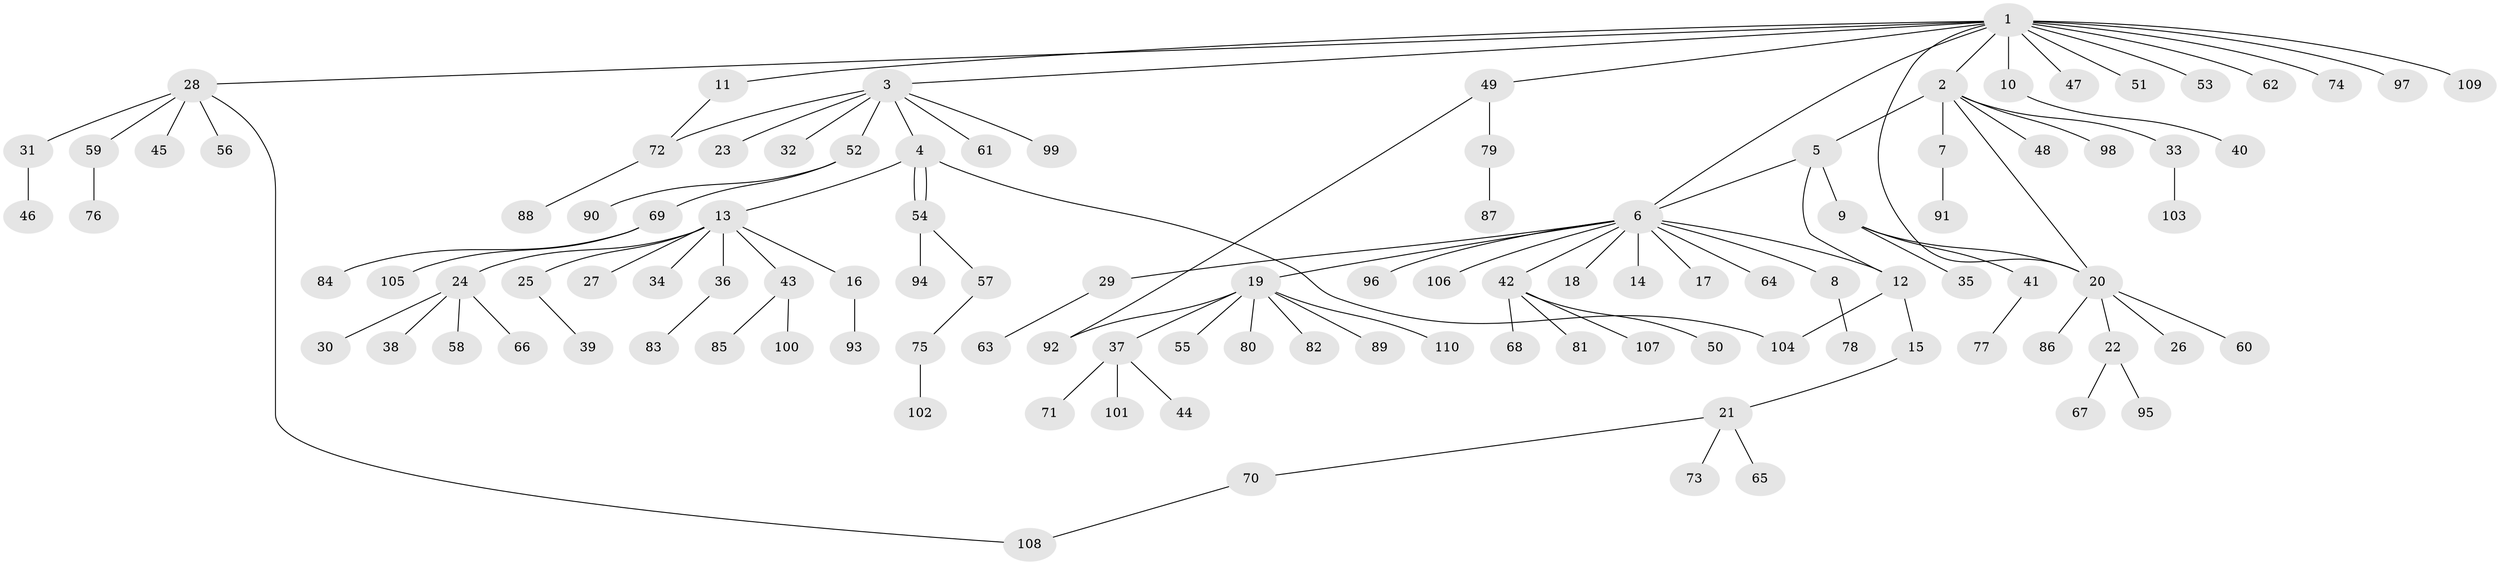 // coarse degree distribution, {19: 0.011904761904761904, 6: 0.011904761904761904, 9: 0.011904761904761904, 11: 0.011904761904761904, 14: 0.011904761904761904, 2: 0.13095238095238096, 1: 0.6785714285714286, 3: 0.07142857142857142, 7: 0.011904761904761904, 4: 0.03571428571428571, 5: 0.011904761904761904}
// Generated by graph-tools (version 1.1) at 2025/23/03/03/25 07:23:52]
// undirected, 110 vertices, 118 edges
graph export_dot {
graph [start="1"]
  node [color=gray90,style=filled];
  1;
  2;
  3;
  4;
  5;
  6;
  7;
  8;
  9;
  10;
  11;
  12;
  13;
  14;
  15;
  16;
  17;
  18;
  19;
  20;
  21;
  22;
  23;
  24;
  25;
  26;
  27;
  28;
  29;
  30;
  31;
  32;
  33;
  34;
  35;
  36;
  37;
  38;
  39;
  40;
  41;
  42;
  43;
  44;
  45;
  46;
  47;
  48;
  49;
  50;
  51;
  52;
  53;
  54;
  55;
  56;
  57;
  58;
  59;
  60;
  61;
  62;
  63;
  64;
  65;
  66;
  67;
  68;
  69;
  70;
  71;
  72;
  73;
  74;
  75;
  76;
  77;
  78;
  79;
  80;
  81;
  82;
  83;
  84;
  85;
  86;
  87;
  88;
  89;
  90;
  91;
  92;
  93;
  94;
  95;
  96;
  97;
  98;
  99;
  100;
  101;
  102;
  103;
  104;
  105;
  106;
  107;
  108;
  109;
  110;
  1 -- 2;
  1 -- 3;
  1 -- 6;
  1 -- 10;
  1 -- 11;
  1 -- 20;
  1 -- 28;
  1 -- 47;
  1 -- 49;
  1 -- 51;
  1 -- 53;
  1 -- 62;
  1 -- 74;
  1 -- 97;
  1 -- 109;
  2 -- 5;
  2 -- 7;
  2 -- 20;
  2 -- 33;
  2 -- 48;
  2 -- 98;
  3 -- 4;
  3 -- 23;
  3 -- 32;
  3 -- 52;
  3 -- 61;
  3 -- 72;
  3 -- 99;
  4 -- 13;
  4 -- 54;
  4 -- 54;
  4 -- 104;
  5 -- 6;
  5 -- 9;
  5 -- 12;
  6 -- 8;
  6 -- 12;
  6 -- 14;
  6 -- 17;
  6 -- 18;
  6 -- 19;
  6 -- 29;
  6 -- 42;
  6 -- 64;
  6 -- 96;
  6 -- 106;
  7 -- 91;
  8 -- 78;
  9 -- 20;
  9 -- 35;
  9 -- 41;
  10 -- 40;
  11 -- 72;
  12 -- 15;
  12 -- 104;
  13 -- 16;
  13 -- 24;
  13 -- 25;
  13 -- 27;
  13 -- 34;
  13 -- 36;
  13 -- 43;
  15 -- 21;
  16 -- 93;
  19 -- 37;
  19 -- 55;
  19 -- 80;
  19 -- 82;
  19 -- 89;
  19 -- 92;
  19 -- 110;
  20 -- 22;
  20 -- 26;
  20 -- 60;
  20 -- 86;
  21 -- 65;
  21 -- 70;
  21 -- 73;
  22 -- 67;
  22 -- 95;
  24 -- 30;
  24 -- 38;
  24 -- 58;
  24 -- 66;
  25 -- 39;
  28 -- 31;
  28 -- 45;
  28 -- 56;
  28 -- 59;
  28 -- 108;
  29 -- 63;
  31 -- 46;
  33 -- 103;
  36 -- 83;
  37 -- 44;
  37 -- 71;
  37 -- 101;
  41 -- 77;
  42 -- 50;
  42 -- 68;
  42 -- 81;
  42 -- 107;
  43 -- 85;
  43 -- 100;
  49 -- 79;
  49 -- 92;
  52 -- 69;
  52 -- 90;
  54 -- 57;
  54 -- 94;
  57 -- 75;
  59 -- 76;
  69 -- 84;
  69 -- 105;
  70 -- 108;
  72 -- 88;
  75 -- 102;
  79 -- 87;
}
